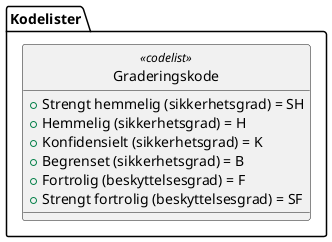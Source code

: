 @startuml
skinparam nodesep 100
hide circle
class Kodelister.Graderingskode <<codelist>> {
  {field} +Strengt hemmelig (sikkerhetsgrad) = SH
  {field} +Hemmelig (sikkerhetsgrad) = H
  {field} +Konfidensielt (sikkerhetsgrad) = K
  {field} +Begrenset (sikkerhetsgrad) = B
  {field} +Fortrolig (beskyttelsesgrad) = F
  {field} +Strengt fortrolig (beskyttelsesgrad) = SF
}
@enduml

